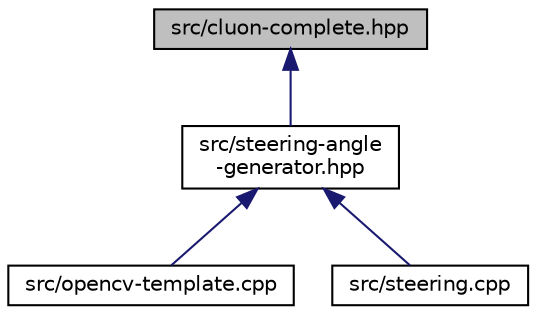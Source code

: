 digraph "src/cluon-complete.hpp"
{
 // LATEX_PDF_SIZE
  edge [fontname="Helvetica",fontsize="10",labelfontname="Helvetica",labelfontsize="10"];
  node [fontname="Helvetica",fontsize="10",shape=record];
  Node1 [label="src/cluon-complete.hpp",height=0.2,width=0.4,color="black", fillcolor="grey75", style="filled", fontcolor="black",tooltip=" "];
  Node1 -> Node2 [dir="back",color="midnightblue",fontsize="10",style="solid"];
  Node2 [label="src/steering-angle\l-generator.hpp",height=0.2,width=0.4,color="black", fillcolor="white", style="filled",URL="$steering-angle-generator_8hpp.html",tooltip=" "];
  Node2 -> Node3 [dir="back",color="midnightblue",fontsize="10",style="solid"];
  Node3 [label="src/opencv-template.cpp",height=0.2,width=0.4,color="black", fillcolor="white", style="filled",URL="$opencv-template_8cpp.html",tooltip=" "];
  Node2 -> Node4 [dir="back",color="midnightblue",fontsize="10",style="solid"];
  Node4 [label="src/steering.cpp",height=0.2,width=0.4,color="black", fillcolor="white", style="filled",URL="$steering_8cpp.html",tooltip=" "];
}
